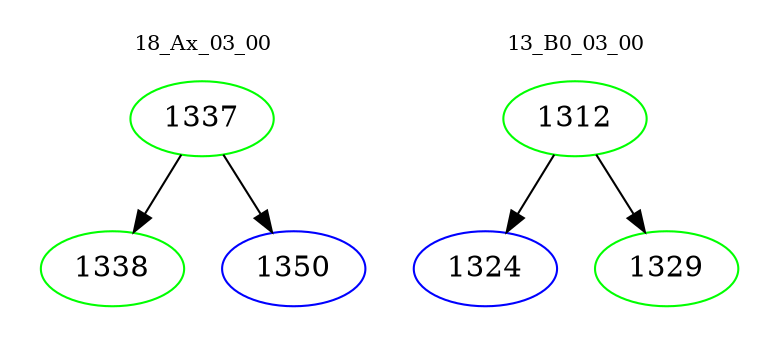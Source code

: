 digraph{
subgraph cluster_0 {
color = white
label = "18_Ax_03_00";
fontsize=10;
T0_1337 [label="1337", color="green"]
T0_1337 -> T0_1338 [color="black"]
T0_1338 [label="1338", color="green"]
T0_1337 -> T0_1350 [color="black"]
T0_1350 [label="1350", color="blue"]
}
subgraph cluster_1 {
color = white
label = "13_B0_03_00";
fontsize=10;
T1_1312 [label="1312", color="green"]
T1_1312 -> T1_1324 [color="black"]
T1_1324 [label="1324", color="blue"]
T1_1312 -> T1_1329 [color="black"]
T1_1329 [label="1329", color="green"]
}
}
